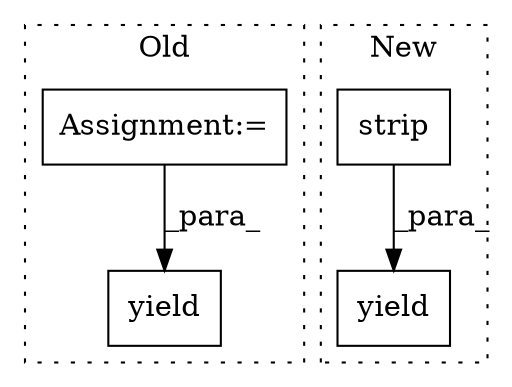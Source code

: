 digraph G {
subgraph cluster0 {
1 [label="yield" a="112" s="8854" l="7" shape="box"];
4 [label="Assignment:=" a="7" s="8773" l="1" shape="box"];
label = "Old";
style="dotted";
}
subgraph cluster1 {
2 [label="strip" a="32" s="10181" l="7" shape="box"];
3 [label="yield" a="112" s="10142" l="20" shape="box"];
label = "New";
style="dotted";
}
2 -> 3 [label="_para_"];
4 -> 1 [label="_para_"];
}